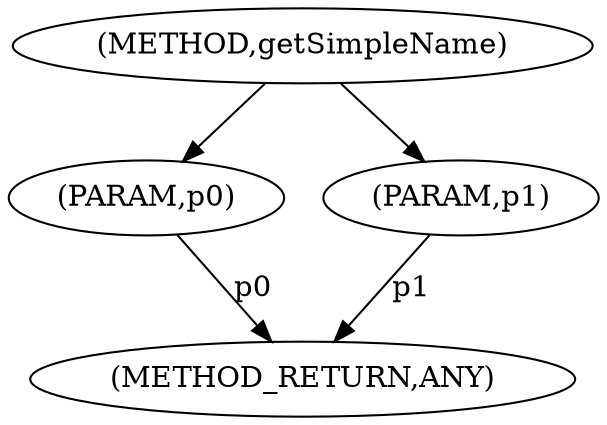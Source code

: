 digraph "getSimpleName" {  
"5829" [label = <(METHOD,getSimpleName)> ]
"5833" [label = <(METHOD_RETURN,ANY)> ]
"5830" [label = <(PARAM,p0)> ]
"5831" [label = <(PARAM,p1)> ]
  "5830" -> "5833"  [ label = "p0"] 
  "5831" -> "5833"  [ label = "p1"] 
  "5829" -> "5830" 
  "5829" -> "5831" 
}

